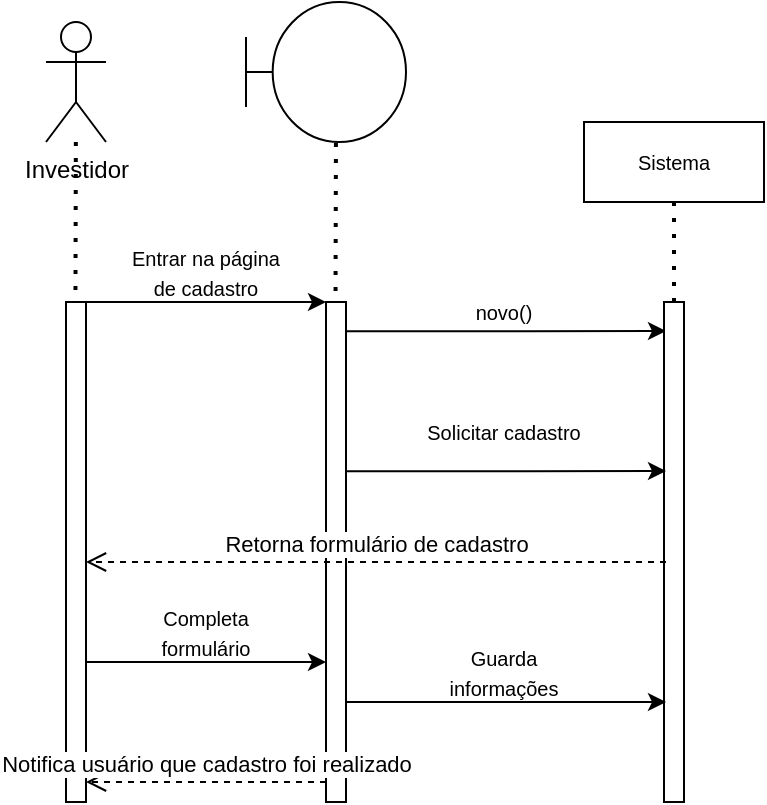 <mxfile version="18.0.6" type="device"><diagram id="bEWt9zfhJrtQNkgb0UIy" name="Página-1"><mxGraphModel dx="702" dy="865" grid="1" gridSize="10" guides="1" tooltips="1" connect="1" arrows="1" fold="1" page="1" pageScale="1" pageWidth="827" pageHeight="1169" math="0" shadow="0"><root><mxCell id="0"/><mxCell id="1" parent="0"/><mxCell id="sZkaygFIEqP7y41ZhPWi-1" value="Investidor" style="shape=umlActor;verticalLabelPosition=bottom;verticalAlign=top;html=1;outlineConnect=0;" parent="1" vertex="1"><mxGeometry x="100" y="170" width="30" height="60" as="geometry"/></mxCell><mxCell id="sZkaygFIEqP7y41ZhPWi-2" value="" style="html=1;points=[];perimeter=orthogonalPerimeter;" parent="1" vertex="1"><mxGeometry x="110" y="310" width="10" height="250" as="geometry"/></mxCell><mxCell id="sZkaygFIEqP7y41ZhPWi-3" value="" style="endArrow=none;dashed=1;html=1;dashPattern=1 3;strokeWidth=2;rounded=0;entryX=0.472;entryY=-0.002;entryDx=0;entryDy=0;entryPerimeter=0;" parent="1" source="sZkaygFIEqP7y41ZhPWi-1" target="sZkaygFIEqP7y41ZhPWi-2" edge="1"><mxGeometry width="50" height="50" relative="1" as="geometry"><mxPoint x="340" y="470" as="sourcePoint"/><mxPoint x="115" y="300" as="targetPoint"/></mxGeometry></mxCell><mxCell id="sZkaygFIEqP7y41ZhPWi-4" value="" style="html=1;points=[];perimeter=orthogonalPerimeter;" parent="1" vertex="1"><mxGeometry x="240" y="310" width="10" height="250" as="geometry"/></mxCell><mxCell id="sZkaygFIEqP7y41ZhPWi-5" value="" style="endArrow=classic;html=1;rounded=0;exitX=1;exitY=0.04;exitDx=0;exitDy=0;exitPerimeter=0;entryX=0;entryY=0.04;entryDx=0;entryDy=0;entryPerimeter=0;" parent="1" edge="1"><mxGeometry width="50" height="50" relative="1" as="geometry"><mxPoint x="120" y="310" as="sourcePoint"/><mxPoint x="240" y="310" as="targetPoint"/><Array as="points"><mxPoint x="210" y="310"/></Array></mxGeometry></mxCell><mxCell id="sZkaygFIEqP7y41ZhPWi-6" value="" style="endArrow=none;dashed=1;html=1;dashPattern=1 3;strokeWidth=2;rounded=0;entryX=0.472;entryY=-0.002;entryDx=0;entryDy=0;entryPerimeter=0;" parent="1" edge="1"><mxGeometry width="50" height="50" relative="1" as="geometry"><mxPoint x="244.963" y="230.5" as="sourcePoint"/><mxPoint x="244.76" y="310" as="targetPoint"/></mxGeometry></mxCell><mxCell id="sZkaygFIEqP7y41ZhPWi-7" value="" style="shape=umlBoundary;whiteSpace=wrap;html=1;" parent="1" vertex="1"><mxGeometry x="200" y="160" width="80" height="70" as="geometry"/></mxCell><mxCell id="sZkaygFIEqP7y41ZhPWi-8" value="&lt;span style=&quot;font-size: 10px;&quot;&gt;Entrar na página de cadastro&lt;/span&gt;" style="text;html=1;strokeColor=none;fillColor=none;align=center;verticalAlign=middle;whiteSpace=wrap;rounded=0;" parent="1" vertex="1"><mxGeometry x="140" y="280" width="80" height="30" as="geometry"/></mxCell><mxCell id="sZkaygFIEqP7y41ZhPWi-11" value="" style="endArrow=classic;html=1;rounded=0;exitX=1;exitY=0.04;exitDx=0;exitDy=0;exitPerimeter=0;entryX=0.1;entryY=0.058;entryDx=0;entryDy=0;entryPerimeter=0;" parent="1" target="sZkaygFIEqP7y41ZhPWi-14" edge="1"><mxGeometry width="50" height="50" relative="1" as="geometry"><mxPoint x="250" y="324.58" as="sourcePoint"/><mxPoint x="370" y="324.58" as="targetPoint"/><Array as="points"><mxPoint x="340" y="324.58"/></Array></mxGeometry></mxCell><mxCell id="sZkaygFIEqP7y41ZhPWi-12" value="Sistema" style="rounded=0;whiteSpace=wrap;html=1;fontSize=10;" parent="1" vertex="1"><mxGeometry x="369" y="220" width="90" height="40" as="geometry"/></mxCell><mxCell id="sZkaygFIEqP7y41ZhPWi-13" value="&lt;font style=&quot;font-size: 10px;&quot;&gt;novo()&lt;/font&gt;" style="text;html=1;strokeColor=none;fillColor=none;align=center;verticalAlign=middle;whiteSpace=wrap;rounded=0;" parent="1" vertex="1"><mxGeometry x="289" y="300" width="80" height="30" as="geometry"/></mxCell><mxCell id="sZkaygFIEqP7y41ZhPWi-14" value="" style="html=1;points=[];perimeter=orthogonalPerimeter;fontSize=10;" parent="1" vertex="1"><mxGeometry x="409" y="310" width="10" height="250" as="geometry"/></mxCell><mxCell id="sZkaygFIEqP7y41ZhPWi-15" value="" style="endArrow=none;dashed=1;html=1;dashPattern=1 3;strokeWidth=2;rounded=0;fontSize=10;entryX=0.5;entryY=1;entryDx=0;entryDy=0;" parent="1" target="sZkaygFIEqP7y41ZhPWi-12" edge="1"><mxGeometry width="50" height="50" relative="1" as="geometry"><mxPoint x="414" y="310" as="sourcePoint"/><mxPoint x="220" y="380" as="targetPoint"/></mxGeometry></mxCell><mxCell id="sZkaygFIEqP7y41ZhPWi-16" value="" style="endArrow=classic;html=1;rounded=0;exitX=1;exitY=0.04;exitDx=0;exitDy=0;exitPerimeter=0;entryX=0.1;entryY=0.338;entryDx=0;entryDy=0;entryPerimeter=0;" parent="1" target="sZkaygFIEqP7y41ZhPWi-14" edge="1"><mxGeometry width="50" height="50" relative="1" as="geometry"><mxPoint x="250" y="394.58" as="sourcePoint"/><mxPoint x="370" y="394.58" as="targetPoint"/><Array as="points"><mxPoint x="340" y="394.58"/></Array></mxGeometry></mxCell><mxCell id="sZkaygFIEqP7y41ZhPWi-17" value="&lt;font style=&quot;font-size: 10px;&quot;&gt;Solicitar cadastro&lt;/font&gt;" style="text;html=1;strokeColor=none;fillColor=none;align=center;verticalAlign=middle;whiteSpace=wrap;rounded=0;" parent="1" vertex="1"><mxGeometry x="289" y="360" width="80" height="30" as="geometry"/></mxCell><mxCell id="sZkaygFIEqP7y41ZhPWi-22" value="Retorna formulário de cadastro" style="html=1;verticalAlign=bottom;endArrow=open;dashed=1;endSize=8;rounded=0;exitX=0.1;exitY=0.52;exitDx=0;exitDy=0;exitPerimeter=0;entryX=1;entryY=0.52;entryDx=0;entryDy=0;entryPerimeter=0;" parent="1" source="sZkaygFIEqP7y41ZhPWi-14" target="sZkaygFIEqP7y41ZhPWi-2" edge="1"><mxGeometry relative="1" as="geometry"><mxPoint x="310" y="340" as="sourcePoint"/><mxPoint x="230" y="340" as="targetPoint"/></mxGeometry></mxCell><mxCell id="sZkaygFIEqP7y41ZhPWi-23" value="" style="endArrow=classic;html=1;rounded=0;exitX=1;exitY=0.72;exitDx=0;exitDy=0;exitPerimeter=0;" parent="1" source="sZkaygFIEqP7y41ZhPWi-2" edge="1"><mxGeometry width="50" height="50" relative="1" as="geometry"><mxPoint x="250" y="370" as="sourcePoint"/><mxPoint x="240" y="490" as="targetPoint"/></mxGeometry></mxCell><mxCell id="sZkaygFIEqP7y41ZhPWi-24" value="" style="endArrow=classic;html=1;rounded=0;exitX=1;exitY=0.72;exitDx=0;exitDy=0;exitPerimeter=0;entryX=0.1;entryY=0.8;entryDx=0;entryDy=0;entryPerimeter=0;" parent="1" target="sZkaygFIEqP7y41ZhPWi-14" edge="1"><mxGeometry width="50" height="50" relative="1" as="geometry"><mxPoint x="250" y="510" as="sourcePoint"/><mxPoint x="370" y="510" as="targetPoint"/></mxGeometry></mxCell><mxCell id="sZkaygFIEqP7y41ZhPWi-25" value="&lt;span style=&quot;font-size: 10px;&quot;&gt;Completa formulário&lt;/span&gt;" style="text;html=1;strokeColor=none;fillColor=none;align=center;verticalAlign=middle;whiteSpace=wrap;rounded=0;" parent="1" vertex="1"><mxGeometry x="140" y="460" width="80" height="30" as="geometry"/></mxCell><mxCell id="sZkaygFIEqP7y41ZhPWi-26" value="&lt;font style=&quot;font-size: 10px;&quot;&gt;Guarda informações&lt;/font&gt;" style="text;html=1;strokeColor=none;fillColor=none;align=center;verticalAlign=middle;whiteSpace=wrap;rounded=0;" parent="1" vertex="1"><mxGeometry x="289" y="480" width="80" height="30" as="geometry"/></mxCell><mxCell id="sZkaygFIEqP7y41ZhPWi-27" value="Notifica usuário que cadastro foi realizado" style="html=1;verticalAlign=bottom;endArrow=open;dashed=1;endSize=8;rounded=0;entryX=1;entryY=0.96;entryDx=0;entryDy=0;entryPerimeter=0;exitX=0;exitY=0.96;exitDx=0;exitDy=0;exitPerimeter=0;" parent="1" source="sZkaygFIEqP7y41ZhPWi-4" target="sZkaygFIEqP7y41ZhPWi-2" edge="1"><mxGeometry relative="1" as="geometry"><mxPoint x="230" y="550" as="sourcePoint"/><mxPoint x="230" y="340" as="targetPoint"/></mxGeometry></mxCell></root></mxGraphModel></diagram></mxfile>